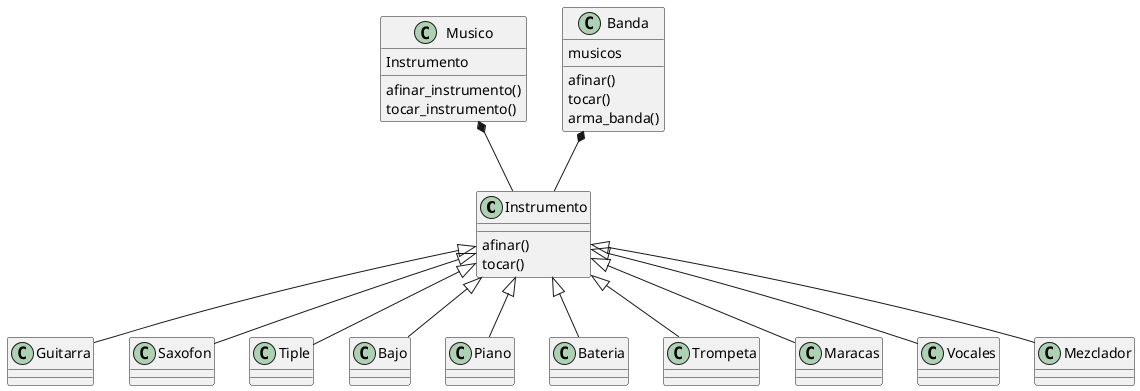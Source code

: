 @startuml

Instrumento <|-- Guitarra
Instrumento <|-- Saxofon
Instrumento <|-- Tiple 
Instrumento <|-- Bajo
Instrumento <|-- Piano
Instrumento <|-- Bateria
Instrumento <|-- Trompeta
Instrumento <|-- Maracas
Instrumento <|-- Vocales
Instrumento <|-- Mezclador

Musico *-- Instrumento
Banda *-- Instrumento


Instrumento : afinar()
Instrumento : tocar()

Musico : Instrumento
Musico : afinar_instrumento()
Musico : tocar_instrumento()

Banda : musicos
Banda : afinar()
Banda : tocar()
Banda : arma_banda()

@enduml